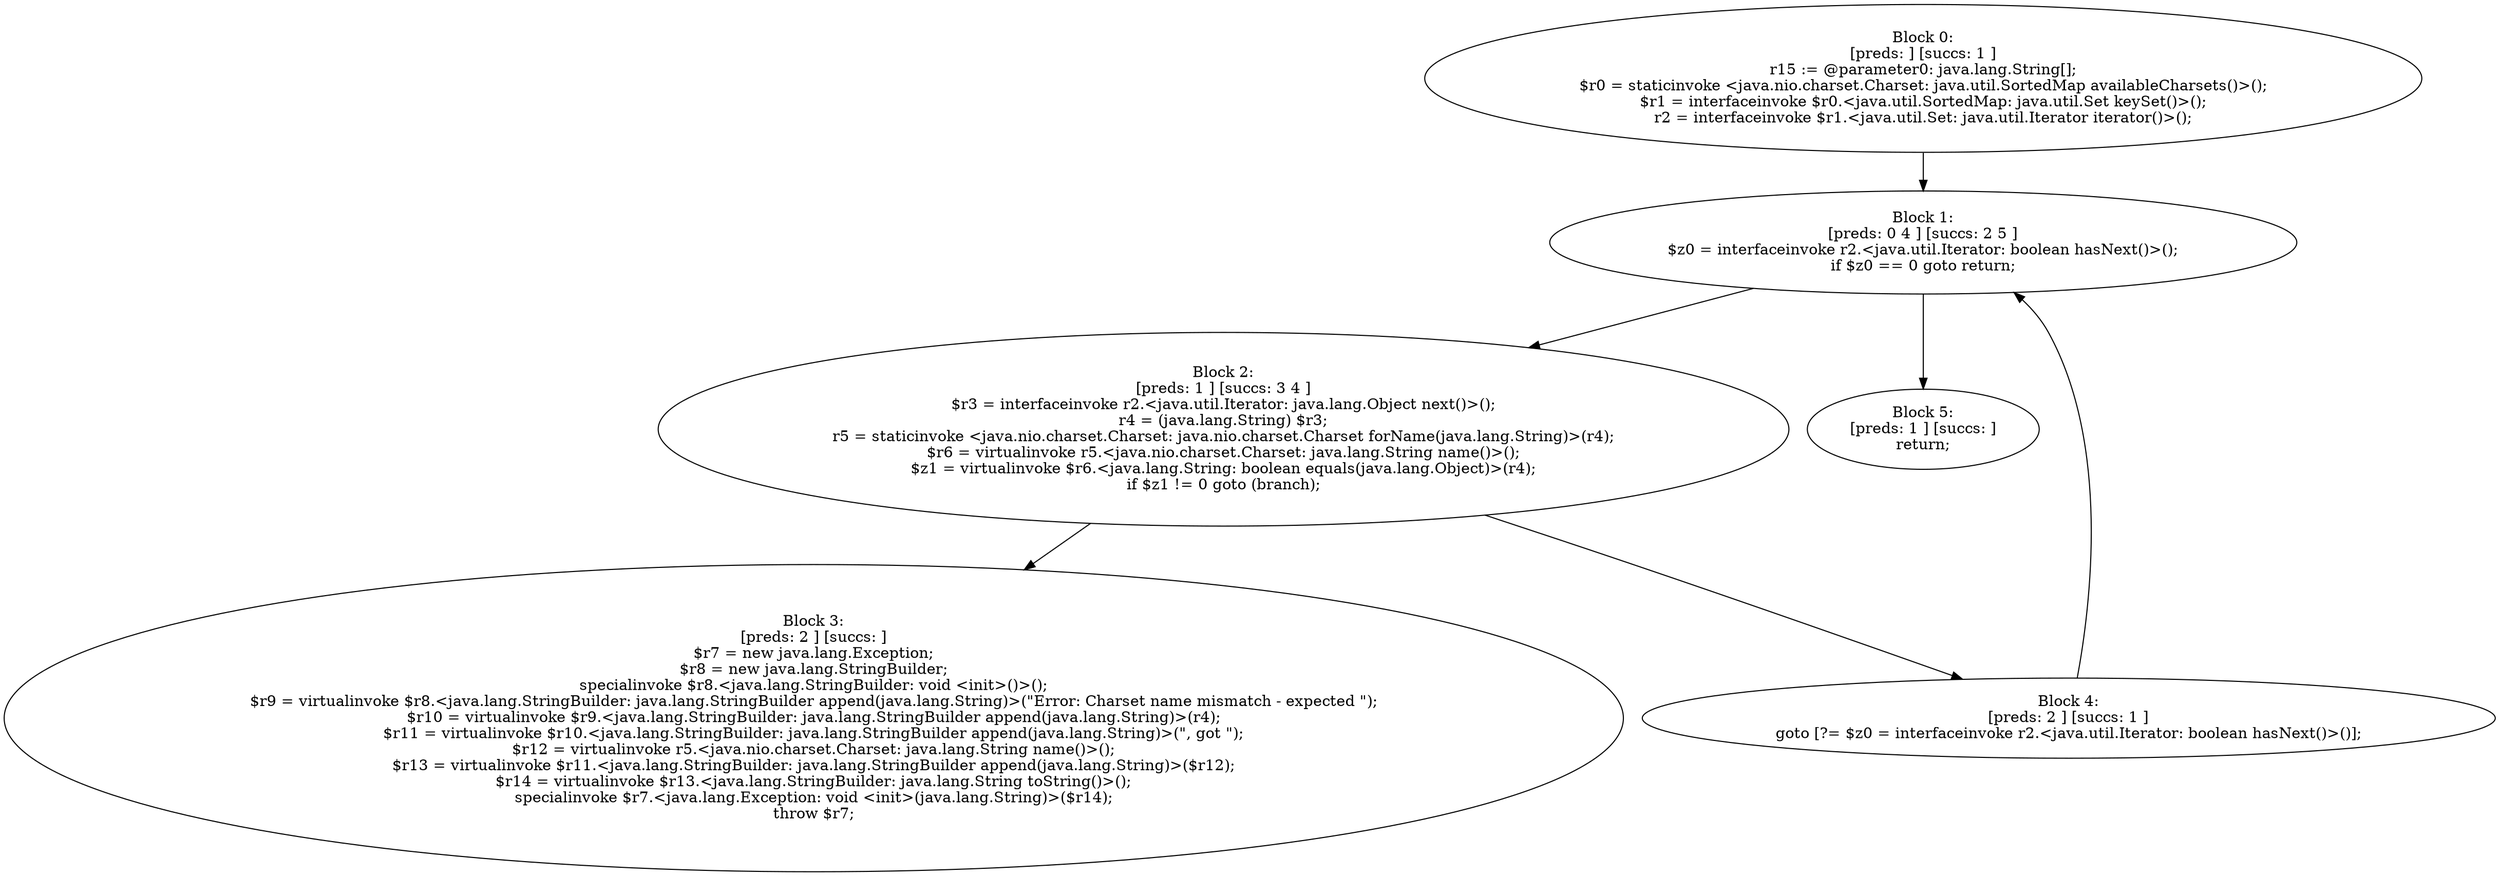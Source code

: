 digraph "unitGraph" {
    "Block 0:
[preds: ] [succs: 1 ]
r15 := @parameter0: java.lang.String[];
$r0 = staticinvoke <java.nio.charset.Charset: java.util.SortedMap availableCharsets()>();
$r1 = interfaceinvoke $r0.<java.util.SortedMap: java.util.Set keySet()>();
r2 = interfaceinvoke $r1.<java.util.Set: java.util.Iterator iterator()>();
"
    "Block 1:
[preds: 0 4 ] [succs: 2 5 ]
$z0 = interfaceinvoke r2.<java.util.Iterator: boolean hasNext()>();
if $z0 == 0 goto return;
"
    "Block 2:
[preds: 1 ] [succs: 3 4 ]
$r3 = interfaceinvoke r2.<java.util.Iterator: java.lang.Object next()>();
r4 = (java.lang.String) $r3;
r5 = staticinvoke <java.nio.charset.Charset: java.nio.charset.Charset forName(java.lang.String)>(r4);
$r6 = virtualinvoke r5.<java.nio.charset.Charset: java.lang.String name()>();
$z1 = virtualinvoke $r6.<java.lang.String: boolean equals(java.lang.Object)>(r4);
if $z1 != 0 goto (branch);
"
    "Block 3:
[preds: 2 ] [succs: ]
$r7 = new java.lang.Exception;
$r8 = new java.lang.StringBuilder;
specialinvoke $r8.<java.lang.StringBuilder: void <init>()>();
$r9 = virtualinvoke $r8.<java.lang.StringBuilder: java.lang.StringBuilder append(java.lang.String)>(\"Error: Charset name mismatch - expected \");
$r10 = virtualinvoke $r9.<java.lang.StringBuilder: java.lang.StringBuilder append(java.lang.String)>(r4);
$r11 = virtualinvoke $r10.<java.lang.StringBuilder: java.lang.StringBuilder append(java.lang.String)>(\", got \");
$r12 = virtualinvoke r5.<java.nio.charset.Charset: java.lang.String name()>();
$r13 = virtualinvoke $r11.<java.lang.StringBuilder: java.lang.StringBuilder append(java.lang.String)>($r12);
$r14 = virtualinvoke $r13.<java.lang.StringBuilder: java.lang.String toString()>();
specialinvoke $r7.<java.lang.Exception: void <init>(java.lang.String)>($r14);
throw $r7;
"
    "Block 4:
[preds: 2 ] [succs: 1 ]
goto [?= $z0 = interfaceinvoke r2.<java.util.Iterator: boolean hasNext()>()];
"
    "Block 5:
[preds: 1 ] [succs: ]
return;
"
    "Block 0:
[preds: ] [succs: 1 ]
r15 := @parameter0: java.lang.String[];
$r0 = staticinvoke <java.nio.charset.Charset: java.util.SortedMap availableCharsets()>();
$r1 = interfaceinvoke $r0.<java.util.SortedMap: java.util.Set keySet()>();
r2 = interfaceinvoke $r1.<java.util.Set: java.util.Iterator iterator()>();
"->"Block 1:
[preds: 0 4 ] [succs: 2 5 ]
$z0 = interfaceinvoke r2.<java.util.Iterator: boolean hasNext()>();
if $z0 == 0 goto return;
";
    "Block 1:
[preds: 0 4 ] [succs: 2 5 ]
$z0 = interfaceinvoke r2.<java.util.Iterator: boolean hasNext()>();
if $z0 == 0 goto return;
"->"Block 2:
[preds: 1 ] [succs: 3 4 ]
$r3 = interfaceinvoke r2.<java.util.Iterator: java.lang.Object next()>();
r4 = (java.lang.String) $r3;
r5 = staticinvoke <java.nio.charset.Charset: java.nio.charset.Charset forName(java.lang.String)>(r4);
$r6 = virtualinvoke r5.<java.nio.charset.Charset: java.lang.String name()>();
$z1 = virtualinvoke $r6.<java.lang.String: boolean equals(java.lang.Object)>(r4);
if $z1 != 0 goto (branch);
";
    "Block 1:
[preds: 0 4 ] [succs: 2 5 ]
$z0 = interfaceinvoke r2.<java.util.Iterator: boolean hasNext()>();
if $z0 == 0 goto return;
"->"Block 5:
[preds: 1 ] [succs: ]
return;
";
    "Block 2:
[preds: 1 ] [succs: 3 4 ]
$r3 = interfaceinvoke r2.<java.util.Iterator: java.lang.Object next()>();
r4 = (java.lang.String) $r3;
r5 = staticinvoke <java.nio.charset.Charset: java.nio.charset.Charset forName(java.lang.String)>(r4);
$r6 = virtualinvoke r5.<java.nio.charset.Charset: java.lang.String name()>();
$z1 = virtualinvoke $r6.<java.lang.String: boolean equals(java.lang.Object)>(r4);
if $z1 != 0 goto (branch);
"->"Block 3:
[preds: 2 ] [succs: ]
$r7 = new java.lang.Exception;
$r8 = new java.lang.StringBuilder;
specialinvoke $r8.<java.lang.StringBuilder: void <init>()>();
$r9 = virtualinvoke $r8.<java.lang.StringBuilder: java.lang.StringBuilder append(java.lang.String)>(\"Error: Charset name mismatch - expected \");
$r10 = virtualinvoke $r9.<java.lang.StringBuilder: java.lang.StringBuilder append(java.lang.String)>(r4);
$r11 = virtualinvoke $r10.<java.lang.StringBuilder: java.lang.StringBuilder append(java.lang.String)>(\", got \");
$r12 = virtualinvoke r5.<java.nio.charset.Charset: java.lang.String name()>();
$r13 = virtualinvoke $r11.<java.lang.StringBuilder: java.lang.StringBuilder append(java.lang.String)>($r12);
$r14 = virtualinvoke $r13.<java.lang.StringBuilder: java.lang.String toString()>();
specialinvoke $r7.<java.lang.Exception: void <init>(java.lang.String)>($r14);
throw $r7;
";
    "Block 2:
[preds: 1 ] [succs: 3 4 ]
$r3 = interfaceinvoke r2.<java.util.Iterator: java.lang.Object next()>();
r4 = (java.lang.String) $r3;
r5 = staticinvoke <java.nio.charset.Charset: java.nio.charset.Charset forName(java.lang.String)>(r4);
$r6 = virtualinvoke r5.<java.nio.charset.Charset: java.lang.String name()>();
$z1 = virtualinvoke $r6.<java.lang.String: boolean equals(java.lang.Object)>(r4);
if $z1 != 0 goto (branch);
"->"Block 4:
[preds: 2 ] [succs: 1 ]
goto [?= $z0 = interfaceinvoke r2.<java.util.Iterator: boolean hasNext()>()];
";
    "Block 4:
[preds: 2 ] [succs: 1 ]
goto [?= $z0 = interfaceinvoke r2.<java.util.Iterator: boolean hasNext()>()];
"->"Block 1:
[preds: 0 4 ] [succs: 2 5 ]
$z0 = interfaceinvoke r2.<java.util.Iterator: boolean hasNext()>();
if $z0 == 0 goto return;
";
}
